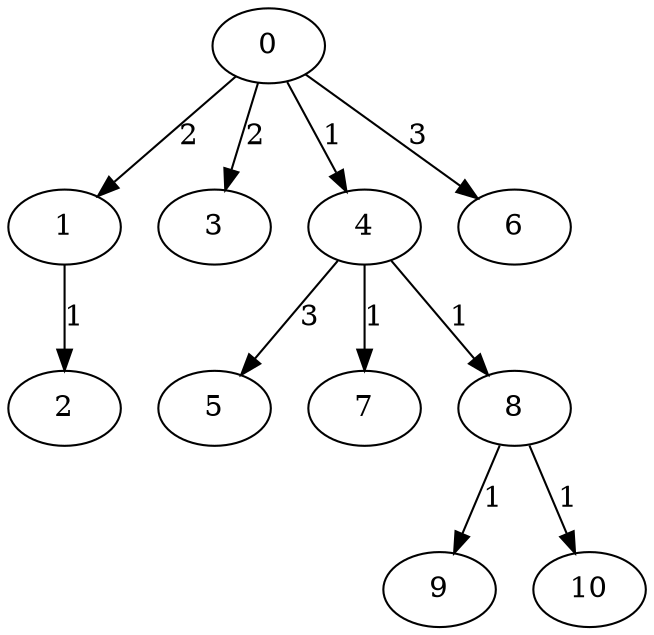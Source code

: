 digraph T {
0 -> 1 [label=2];
1 -> 2 [label=1];
0 -> 3 [label=2];
0 -> 4 [label=1];
4 -> 5 [label=3];
0 -> 6 [label=3];
4 -> 7 [label=1];
4 -> 8 [label=1];
8 -> 9 [label=1];
8 -> 10 [label=1];
}
